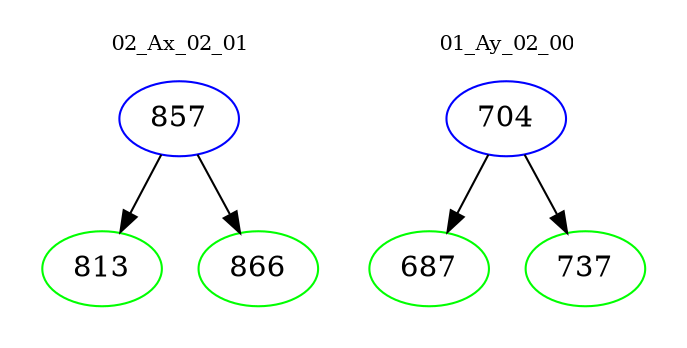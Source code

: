 digraph{
subgraph cluster_0 {
color = white
label = "02_Ax_02_01";
fontsize=10;
T0_857 [label="857", color="blue"]
T0_857 -> T0_813 [color="black"]
T0_813 [label="813", color="green"]
T0_857 -> T0_866 [color="black"]
T0_866 [label="866", color="green"]
}
subgraph cluster_1 {
color = white
label = "01_Ay_02_00";
fontsize=10;
T1_704 [label="704", color="blue"]
T1_704 -> T1_687 [color="black"]
T1_687 [label="687", color="green"]
T1_704 -> T1_737 [color="black"]
T1_737 [label="737", color="green"]
}
}
